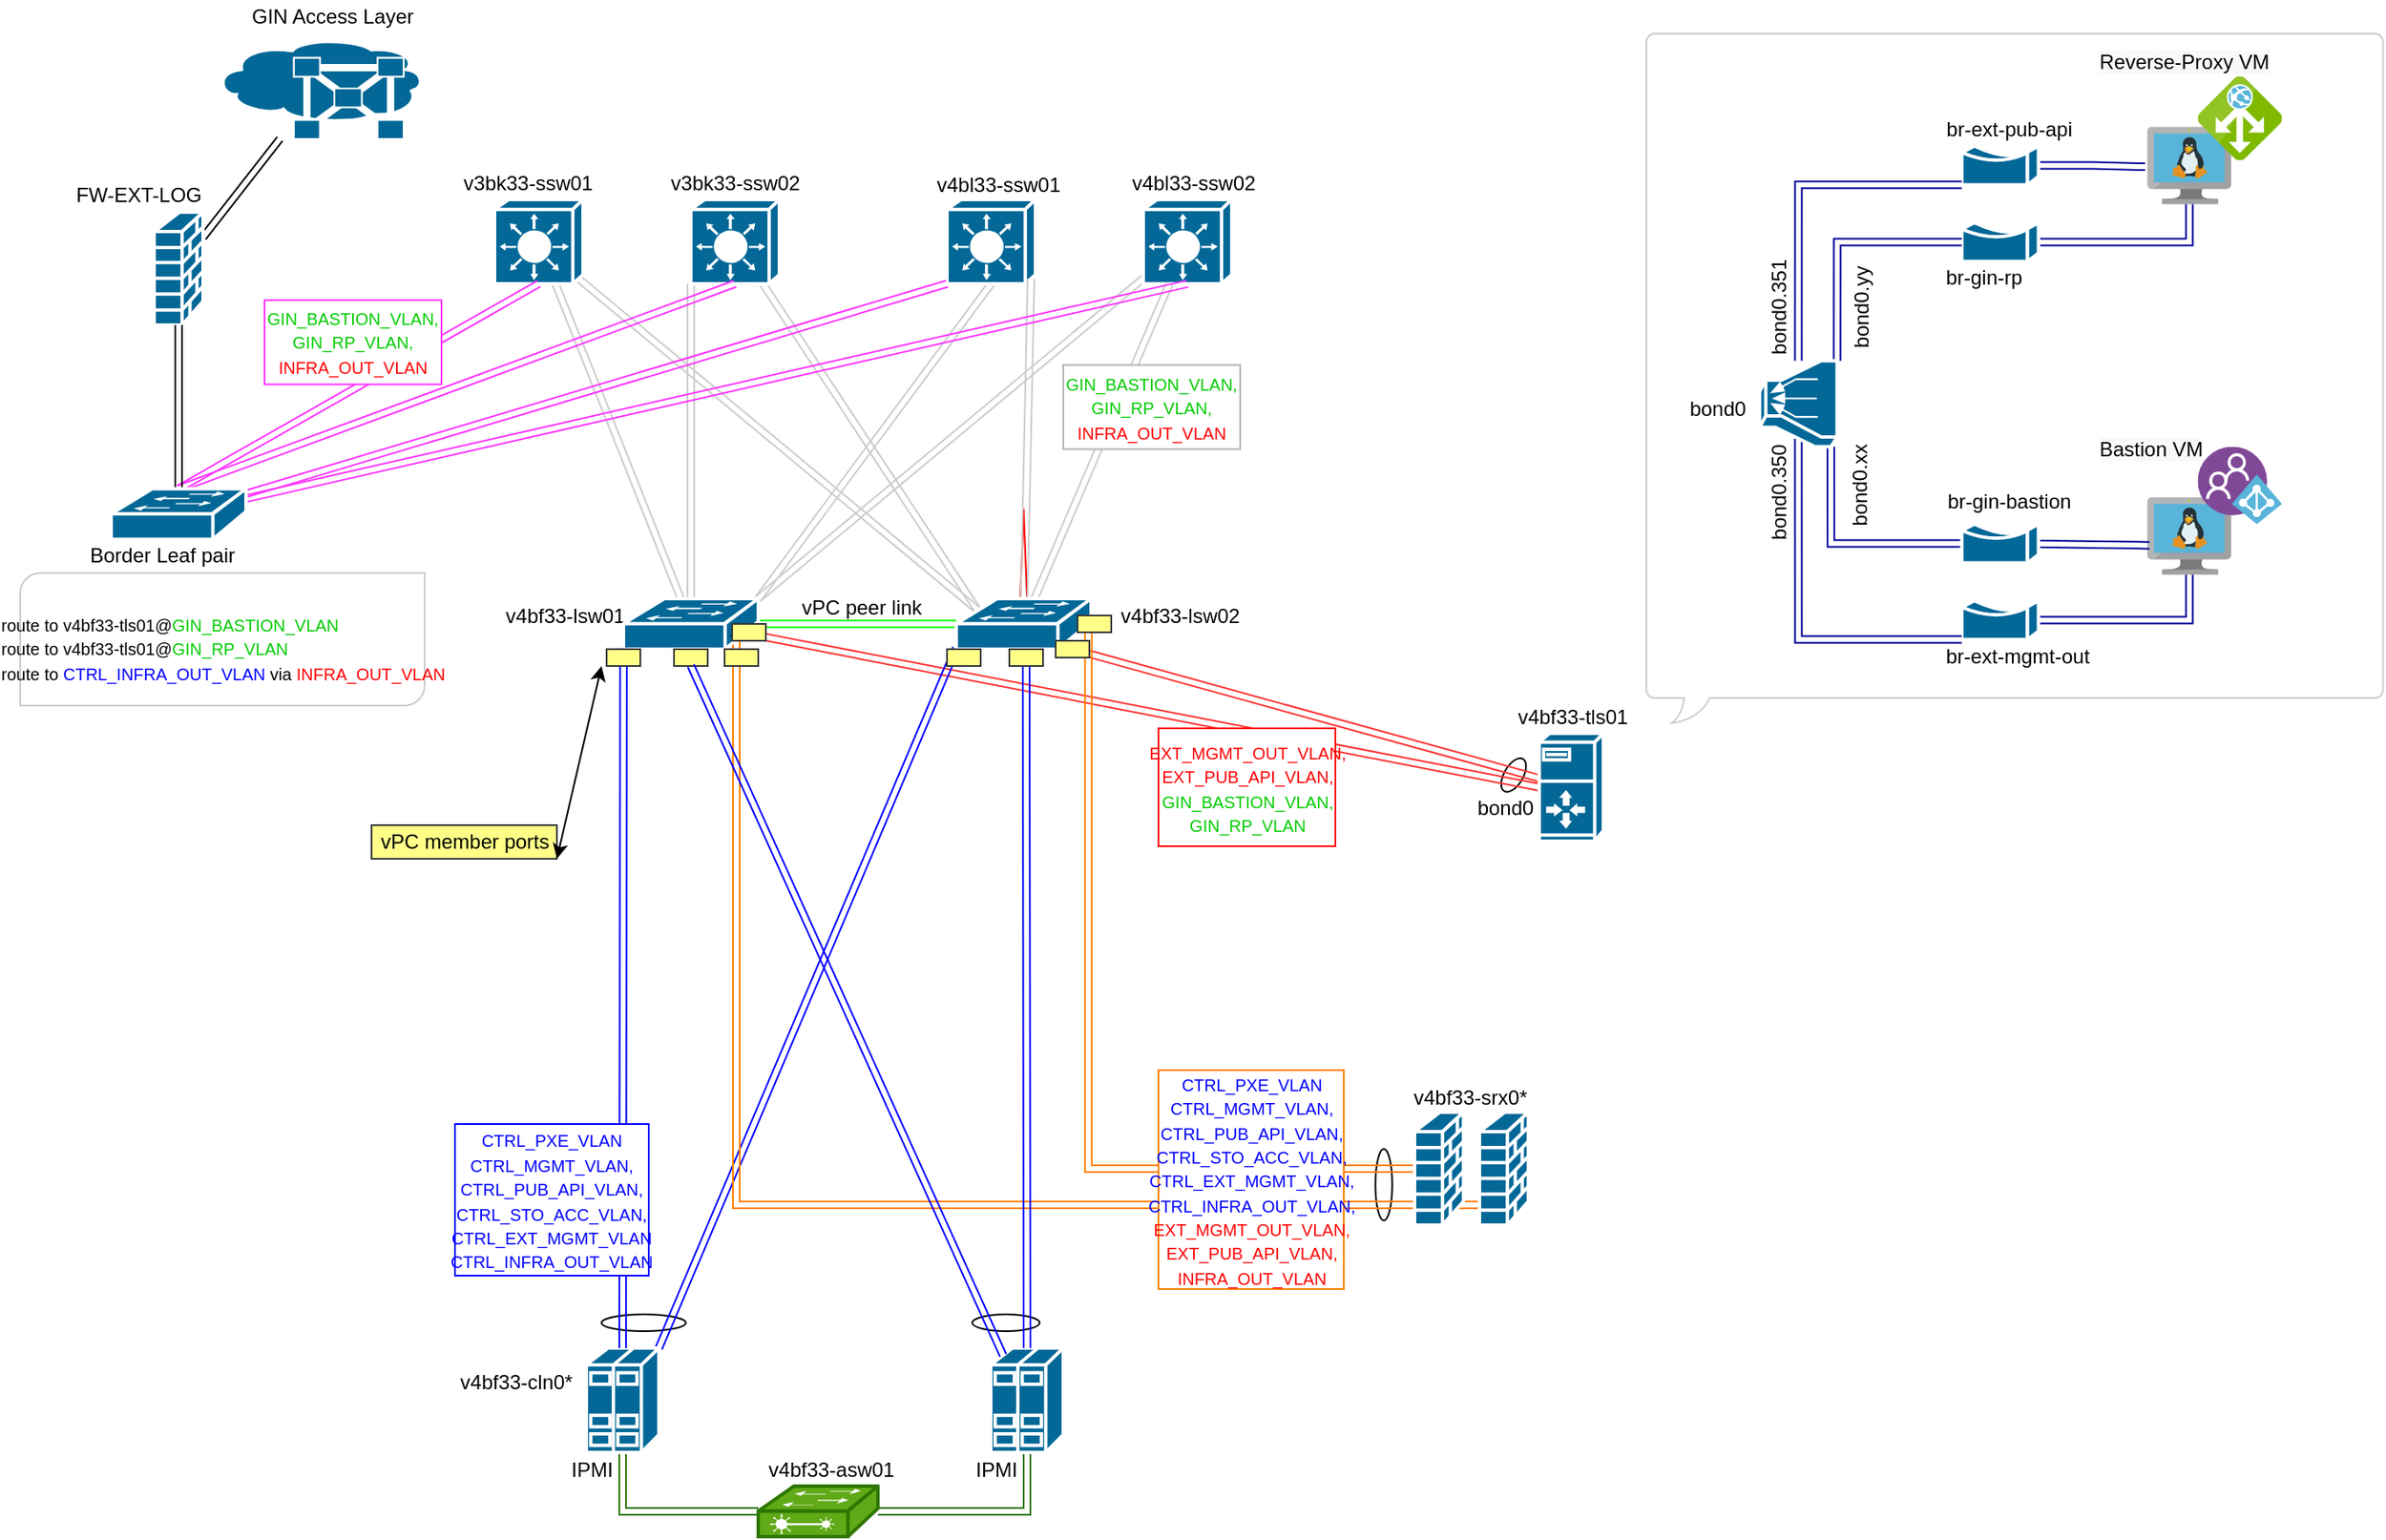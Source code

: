 <mxfile version="14.2.7" type="github">
  <diagram id="cgUr09Xqpb1lFKW807KI" name="Page-1">
    <mxGraphModel dx="790" dy="451" grid="1" gridSize="10" guides="1" tooltips="1" connect="1" arrows="1" fold="1" page="1" pageScale="1" pageWidth="850" pageHeight="1100" math="0" shadow="0">
      <root>
        <mxCell id="0" />
        <mxCell id="1" parent="0" />
        <mxCell id="PLKDB188a2l5lJHVr24N-40" value="" style="shape=mxgraph.cisco.switches.layer_2_remote_switch;html=1;pointerEvents=1;dashed=0;fillColor=#60a917;strokeColor=#2D7600;strokeWidth=2;verticalLabelPosition=bottom;verticalAlign=top;align=center;outlineConnect=0;fontColor=#ffffff;" vertex="1" parent="1">
          <mxGeometry x="443" y="1022.5" width="71" height="30" as="geometry" />
        </mxCell>
        <mxCell id="PLKDB188a2l5lJHVr24N-235" value="" style="verticalLabelPosition=bottom;verticalAlign=top;html=1;shape=mxgraph.basic.diag_round_rect;dx=6;strokeColor=#CCCCCC;rotation=-180;" vertex="1" parent="1">
          <mxGeometry x="5" y="480.25" width="240" height="78.75" as="geometry" />
        </mxCell>
        <mxCell id="PLKDB188a2l5lJHVr24N-230" value="" style="whiteSpace=wrap;html=1;shape=mxgraph.basic.roundRectCallout;dx=30;dy=15;size=5;boundedLbl=1;strokeColor=#CCCCCC;" vertex="1" parent="1">
          <mxGeometry x="970" y="160" width="437.25" height="409.5" as="geometry" />
        </mxCell>
        <mxCell id="PLKDB188a2l5lJHVr24N-215" value="" style="ellipse;whiteSpace=wrap;html=1;rotation=-60;" vertex="1" parent="1">
          <mxGeometry x="880.23" y="594.63" width="22.12" height="11.25" as="geometry" />
        </mxCell>
        <mxCell id="PLKDB188a2l5lJHVr24N-134" style="edgeStyle=none;rounded=0;orthogonalLoop=1;jettySize=auto;html=1;shape=link;fillColor=#e51400;strokeColor=#FF3333;" edge="1" parent="1" source="PLKDB188a2l5lJHVr24N-130" target="PLKDB188a2l5lJHVr24N-133">
          <mxGeometry relative="1" as="geometry">
            <mxPoint x="820" y="618.179" as="sourcePoint" />
            <mxPoint x="631.077" y="525.5" as="targetPoint" />
          </mxGeometry>
        </mxCell>
        <mxCell id="PLKDB188a2l5lJHVr24N-136" style="edgeStyle=none;rounded=0;orthogonalLoop=1;jettySize=auto;html=1;exitX=0;exitY=0.5;exitDx=0;exitDy=0;exitPerimeter=0;entryX=0.87;entryY=0.74;entryDx=0;entryDy=0;entryPerimeter=0;shape=link;fillColor=#e51400;strokeColor=#FF3333;" edge="1" parent="1" source="PLKDB188a2l5lJHVr24N-130" target="PLKDB188a2l5lJHVr24N-135">
          <mxGeometry relative="1" as="geometry">
            <mxPoint x="820" y="627.5" as="sourcePoint" />
            <mxPoint x="432.6" y="517.7" as="targetPoint" />
          </mxGeometry>
        </mxCell>
        <mxCell id="PLKDB188a2l5lJHVr24N-1" value="" style="ellipse;whiteSpace=wrap;html=1;" vertex="1" parent="1">
          <mxGeometry x="350" y="920.5" width="50" height="10" as="geometry" />
        </mxCell>
        <mxCell id="PLKDB188a2l5lJHVr24N-2" value="" style="ellipse;whiteSpace=wrap;html=1;" vertex="1" parent="1">
          <mxGeometry x="570" y="920.5" width="40" height="10" as="geometry" />
        </mxCell>
        <mxCell id="PLKDB188a2l5lJHVr24N-7" value="" style="ellipse;whiteSpace=wrap;html=1;rotation=-90;" vertex="1" parent="1">
          <mxGeometry x="793" y="838.5" width="42.5" height="10" as="geometry" />
        </mxCell>
        <mxCell id="PLKDB188a2l5lJHVr24N-10" style="rounded=0;orthogonalLoop=1;jettySize=auto;html=1;shape=link;strokeColor=#0000FF;" edge="1" parent="1" source="PLKDB188a2l5lJHVr24N-61" target="PLKDB188a2l5lJHVr24N-58">
          <mxGeometry relative="1" as="geometry" />
        </mxCell>
        <mxCell id="PLKDB188a2l5lJHVr24N-11" style="rounded=0;orthogonalLoop=1;jettySize=auto;html=1;exitX=1;exitY=0;exitDx=0;exitDy=0;exitPerimeter=0;entryX=0;entryY=0.98;entryDx=0;entryDy=0;entryPerimeter=0;shape=link;strokeColor=#0000FF;" edge="1" parent="1" source="PLKDB188a2l5lJHVr24N-13" target="PLKDB188a2l5lJHVr24N-76">
          <mxGeometry relative="1" as="geometry" />
        </mxCell>
        <mxCell id="PLKDB188a2l5lJHVr24N-12" style="rounded=0;orthogonalLoop=1;jettySize=auto;html=1;exitX=0.5;exitY=1;exitDx=0;exitDy=0;exitPerimeter=0;fillColor=#60a917;strokeColor=#2D7600;shape=link;entryX=0;entryY=0.5;entryDx=0;entryDy=0;entryPerimeter=0;edgeStyle=orthogonalEdgeStyle;" edge="1" parent="1" source="PLKDB188a2l5lJHVr24N-13" target="PLKDB188a2l5lJHVr24N-40">
          <mxGeometry relative="1" as="geometry">
            <mxPoint x="420.5" y="1030.5" as="targetPoint" />
          </mxGeometry>
        </mxCell>
        <mxCell id="PLKDB188a2l5lJHVr24N-13" value="" style="shape=mxgraph.cisco.servers.standard_host;html=1;pointerEvents=1;dashed=0;fillColor=#036897;strokeColor=#ffffff;strokeWidth=2;verticalLabelPosition=bottom;verticalAlign=top;align=center;outlineConnect=0;" vertex="1" parent="1">
          <mxGeometry x="341" y="940.5" width="43" height="62" as="geometry" />
        </mxCell>
        <mxCell id="PLKDB188a2l5lJHVr24N-14" style="rounded=0;orthogonalLoop=1;jettySize=auto;html=1;exitX=0.17;exitY=0.07;exitDx=0;exitDy=0;exitPerimeter=0;shape=link;strokeColor=#0000FF;entryX=0.5;entryY=0.98;entryDx=0;entryDy=0;entryPerimeter=0;" edge="1" parent="1" source="PLKDB188a2l5lJHVr24N-62" target="PLKDB188a2l5lJHVr24N-58">
          <mxGeometry relative="1" as="geometry" />
        </mxCell>
        <mxCell id="PLKDB188a2l5lJHVr24N-15" style="edgeStyle=orthogonalEdgeStyle;shape=link;rounded=0;orthogonalLoop=1;jettySize=auto;html=1;exitX=0.5;exitY=0;exitDx=0;exitDy=0;exitPerimeter=0;entryX=0.5;entryY=0.98;entryDx=0;entryDy=0;entryPerimeter=0;strokeColor=#0000FF;" edge="1" parent="1" target="PLKDB188a2l5lJHVr24N-76">
          <mxGeometry relative="1" as="geometry">
            <mxPoint x="600.5" y="520.5" as="sourcePoint" />
          </mxGeometry>
        </mxCell>
        <mxCell id="PLKDB188a2l5lJHVr24N-16" style="rounded=0;orthogonalLoop=1;jettySize=auto;html=1;entryX=1;entryY=0.5;entryDx=0;entryDy=0;entryPerimeter=0;fillColor=#60a917;strokeColor=#2D7600;shape=link;edgeStyle=orthogonalEdgeStyle;exitX=0.5;exitY=1;exitDx=0;exitDy=0;exitPerimeter=0;" edge="1" parent="1" source="PLKDB188a2l5lJHVr24N-17" target="PLKDB188a2l5lJHVr24N-40">
          <mxGeometry relative="1" as="geometry" />
        </mxCell>
        <mxCell id="PLKDB188a2l5lJHVr24N-17" value="" style="shape=mxgraph.cisco.servers.standard_host;html=1;pointerEvents=1;dashed=0;fillColor=#036897;strokeColor=#ffffff;strokeWidth=2;verticalLabelPosition=bottom;verticalAlign=top;align=center;outlineConnect=0;" vertex="1" parent="1">
          <mxGeometry x="581" y="940.5" width="43" height="62" as="geometry" />
        </mxCell>
        <mxCell id="PLKDB188a2l5lJHVr24N-20" style="edgeStyle=orthogonalEdgeStyle;shape=link;rounded=0;orthogonalLoop=1;jettySize=auto;html=1;strokeColor=#00FF00;" edge="1" parent="1" source="PLKDB188a2l5lJHVr24N-58" target="PLKDB188a2l5lJHVr24N-76">
          <mxGeometry relative="1" as="geometry">
            <Array as="points" />
          </mxGeometry>
        </mxCell>
        <mxCell id="PLKDB188a2l5lJHVr24N-23" style="edgeStyle=orthogonalEdgeStyle;rounded=0;orthogonalLoop=1;jettySize=auto;html=1;entryX=0.98;entryY=0.5;entryDx=0;entryDy=0;entryPerimeter=0;strokeColor=#FF8000;shape=link;" edge="1" parent="1" source="PLKDB188a2l5lJHVr24N-25" target="PLKDB188a2l5lJHVr24N-76">
          <mxGeometry relative="1" as="geometry" />
        </mxCell>
        <mxCell id="PLKDB188a2l5lJHVr24N-24" style="edgeStyle=orthogonalEdgeStyle;rounded=0;orthogonalLoop=1;jettySize=auto;html=1;entryX=0.98;entryY=0.5;entryDx=0;entryDy=0;entryPerimeter=0;strokeColor=#FF8000;shape=link;" edge="1" parent="1" source="PLKDB188a2l5lJHVr24N-26" target="PLKDB188a2l5lJHVr24N-58">
          <mxGeometry relative="1" as="geometry">
            <Array as="points">
              <mxPoint x="897" y="855.5" />
              <mxPoint x="430" y="855.5" />
              <mxPoint x="430" y="510.5" />
            </Array>
          </mxGeometry>
        </mxCell>
        <mxCell id="PLKDB188a2l5lJHVr24N-25" value="" style="shape=mxgraph.cisco.security.firewall;html=1;pointerEvents=1;dashed=0;fillColor=#036897;strokeColor=#ffffff;strokeWidth=2;verticalLabelPosition=bottom;verticalAlign=top;align=center;outlineConnect=0;" vertex="1" parent="1">
          <mxGeometry x="832.5" y="800.5" width="29" height="67" as="geometry" />
        </mxCell>
        <mxCell id="PLKDB188a2l5lJHVr24N-26" value="" style="shape=mxgraph.cisco.security.firewall;html=1;pointerEvents=1;dashed=0;fillColor=#036897;strokeColor=#ffffff;strokeWidth=2;verticalLabelPosition=bottom;verticalAlign=top;align=center;outlineConnect=0;" vertex="1" parent="1">
          <mxGeometry x="871" y="800.5" width="29" height="67" as="geometry" />
        </mxCell>
        <mxCell id="PLKDB188a2l5lJHVr24N-29" value="v4bf33-lsw01" style="text;html=1;align=center;verticalAlign=middle;resizable=0;points=[];autosize=1;" vertex="1" parent="1">
          <mxGeometry x="283" y="495.5" width="90" height="20" as="geometry" />
        </mxCell>
        <mxCell id="PLKDB188a2l5lJHVr24N-30" value="v4bf33-lsw02" style="text;html=1;align=center;verticalAlign=middle;resizable=0;points=[];autosize=1;" vertex="1" parent="1">
          <mxGeometry x="647.5" y="495.5" width="90" height="20" as="geometry" />
        </mxCell>
        <mxCell id="PLKDB188a2l5lJHVr24N-33" value="v4bf33-cln0*" style="text;html=1;align=center;verticalAlign=middle;resizable=0;points=[];autosize=1;" vertex="1" parent="1">
          <mxGeometry x="259" y="950.5" width="80" height="20" as="geometry" />
        </mxCell>
        <mxCell id="PLKDB188a2l5lJHVr24N-35" value="vPC peer link" style="text;html=1;align=center;verticalAlign=middle;resizable=0;points=[];autosize=1;" vertex="1" parent="1">
          <mxGeometry x="458.5" y="490.5" width="90" height="20" as="geometry" />
        </mxCell>
        <mxCell id="PLKDB188a2l5lJHVr24N-37" value="&lt;font style=&quot;font-size: 10px&quot;&gt;&lt;font style=&quot;font-size: 10px&quot;&gt;&lt;font face=&quot;calibri, sans-serif&quot; style=&quot;color: rgb(0 , 0 , 255) ; font-size: 10px&quot;&gt;&lt;span style=&quot;text-transform: uppercase&quot;&gt;CTRL_PXE_VLAN&lt;br&gt;ctrl_mgmt_vlan, ctrl_pub_api_vlan,&lt;/span&gt;&lt;/font&gt;&lt;br&gt;&lt;font face=&quot;calibri, sans-serif&quot; style=&quot;color: rgb(0 , 0 , 255) ; font-size: 10px&quot;&gt;&lt;span style=&quot;text-transform: uppercase&quot;&gt;ctrl_sto_acc_vlan, CTRL_ext_mgmt_vlan,&lt;br&gt;CTRL_INFRA_OUT_VLAN,&lt;/span&gt;&lt;/font&gt;&lt;br&gt;&lt;font face=&quot;calibri, sans-serif&quot; style=&quot;font-size: 10px&quot; color=&quot;#ff0000&quot;&gt;&lt;span style=&quot;text-transform: uppercase&quot;&gt;EXT_MGMT_OUT_VLAN,&lt;br&gt;EXT_PUB_API_VLAN, INFRA_OUT_VLAN&lt;/span&gt;&lt;/font&gt;&lt;/font&gt;&lt;/font&gt;&lt;font style=&quot;font-size: 10px&quot; color=&quot;#0000ff&quot;&gt;&lt;br&gt;&lt;/font&gt;" style="whiteSpace=wrap;html=1;strokeColor=#FF8000;" vertex="1" parent="1">
          <mxGeometry x="680.5" y="775.5" width="110" height="130" as="geometry" />
        </mxCell>
        <mxCell id="PLKDB188a2l5lJHVr24N-41" value="v4bf33-asw01" style="text;html=1;align=center;verticalAlign=middle;resizable=0;points=[];autosize=1;" vertex="1" parent="1">
          <mxGeometry x="440.5" y="1002.5" width="90" height="20" as="geometry" />
        </mxCell>
        <mxCell id="PLKDB188a2l5lJHVr24N-42" value="IPMI" style="text;html=1;align=center;verticalAlign=middle;resizable=0;points=[];autosize=1;" vertex="1" parent="1">
          <mxGeometry x="323.5" y="1002.5" width="40" height="20" as="geometry" />
        </mxCell>
        <mxCell id="PLKDB188a2l5lJHVr24N-43" value="IPMI" style="text;html=1;align=center;verticalAlign=middle;resizable=0;points=[];autosize=1;" vertex="1" parent="1">
          <mxGeometry x="563.5" y="1002.5" width="40" height="20" as="geometry" />
        </mxCell>
        <mxCell id="PLKDB188a2l5lJHVr24N-45" value="&lt;span style=&quot;color: rgba(0 , 0 , 0 , 0) ; font-family: monospace ; font-size: 0px&quot;&gt;%3CmxGraphModel%3E%3Croot%3E%3CmxCell%20id%3D%220%22%2F%3E%3CmxCell%20id%3D%221%22%20parent%3D%220%22%2F%3E%3CmxCell%20id%3D%222%22%20value%3D%2210.7.10.3%2F24%22%20style%3D%22text%3Bhtml%3D1%3Balign%3Dcenter%3BverticalAlign%3Dmiddle%3Bresizable%3D0%3Bpoints%3D%5B%5D%3Bautosize%3D1%3B%22%20vertex%3D%221%22%20parent%3D%221%22%3E%3CmxGeometry%20x%3D%22199.5%22%20y%3D%22540%22%20width%3D%2280%22%20height%3D%2220%22%20as%3D%22geometry%22%2F%3E%3C%2FmxCell%3E%3C%2Froot%3E%3C%2FmxGraphModel%3E&lt;/span&gt;" style="text;html=1;align=center;verticalAlign=middle;resizable=0;points=[];autosize=1;" vertex="1" parent="1">
          <mxGeometry x="478.5" y="505.5" width="20" height="20" as="geometry" />
        </mxCell>
        <mxCell id="PLKDB188a2l5lJHVr24N-46" style="edgeStyle=none;shape=link;rounded=0;orthogonalLoop=1;jettySize=auto;html=1;entryX=0.5;entryY=1;entryDx=0;entryDy=0;entryPerimeter=0;fontColor=#E6E6E6;strokeColor=#B3B3B3;" edge="1" parent="1" target="PLKDB188a2l5lJHVr24N-88">
          <mxGeometry relative="1" as="geometry">
            <mxPoint x="293.488" y="233.5" as="sourcePoint" />
          </mxGeometry>
        </mxCell>
        <mxCell id="PLKDB188a2l5lJHVr24N-49" style="edgeStyle=none;shape=link;rounded=0;orthogonalLoop=1;jettySize=auto;html=1;entryX=0.5;entryY=1;entryDx=0;entryDy=0;entryPerimeter=0;fontColor=#E6E6E6;strokeColor=#B3B3B3;" edge="1" parent="1" target="PLKDB188a2l5lJHVr24N-86">
          <mxGeometry relative="1" as="geometry">
            <mxPoint x="467.512" y="233.5" as="sourcePoint" />
          </mxGeometry>
        </mxCell>
        <mxCell id="PLKDB188a2l5lJHVr24N-50" style="edgeStyle=none;shape=link;rounded=0;orthogonalLoop=1;jettySize=auto;html=1;entryX=0.5;entryY=1;entryDx=0;entryDy=0;entryPerimeter=0;shadow=0;strokeColor=#B3B3B3;fontSize=10;fontColor=#E6E6E6;" edge="1" parent="1" target="PLKDB188a2l5lJHVr24N-88">
          <mxGeometry relative="1" as="geometry">
            <mxPoint x="500.705" y="233.5" as="sourcePoint" />
          </mxGeometry>
        </mxCell>
        <mxCell id="PLKDB188a2l5lJHVr24N-54" style="edgeStyle=orthogonalEdgeStyle;shape=link;rounded=0;orthogonalLoop=1;jettySize=auto;html=1;strokeColor=#FF0000;" edge="1" parent="1" source="PLKDB188a2l5lJHVr24N-76">
          <mxGeometry relative="1" as="geometry">
            <mxPoint x="600.5" y="495.5" as="sourcePoint" />
            <mxPoint x="600.529" y="495.5" as="targetPoint" />
          </mxGeometry>
        </mxCell>
        <mxCell id="PLKDB188a2l5lJHVr24N-55" style="shape=link;rounded=0;orthogonalLoop=1;jettySize=auto;html=1;exitX=0.5;exitY=0;exitDx=0;exitDy=0;exitPerimeter=0;entryX=0.5;entryY=0.98;entryDx=0;entryDy=0;entryPerimeter=0;strokeColor=#0000FF;" edge="1" parent="1" source="PLKDB188a2l5lJHVr24N-77" target="PLKDB188a2l5lJHVr24N-76">
          <mxGeometry relative="1" as="geometry">
            <mxPoint x="602" y="885.5" as="sourcePoint" />
            <mxPoint x="602" y="724.9" as="targetPoint" />
          </mxGeometry>
        </mxCell>
        <mxCell id="PLKDB188a2l5lJHVr24N-56" value="vPC member ports" style="rounded=0;whiteSpace=wrap;html=1;fillColor=#ffff88;strokeColor=#36393d;" vertex="1" parent="1">
          <mxGeometry x="213.5" y="630" width="110" height="20" as="geometry" />
        </mxCell>
        <mxCell id="PLKDB188a2l5lJHVr24N-57" value="" style="endArrow=classic;startArrow=classic;html=1;entryX=1;entryY=1;entryDx=0;entryDy=0;" edge="1" parent="1" target="PLKDB188a2l5lJHVr24N-56">
          <mxGeometry width="50" height="50" relative="1" as="geometry">
            <mxPoint x="350" y="535.5" as="sourcePoint" />
            <mxPoint x="292" y="665.5" as="targetPoint" />
          </mxGeometry>
        </mxCell>
        <mxCell id="PLKDB188a2l5lJHVr24N-190" style="edgeStyle=none;shape=link;rounded=0;orthogonalLoop=1;jettySize=auto;html=1;exitX=1;exitY=0;exitDx=0;exitDy=0;exitPerimeter=0;strokeColor=#CCCCCC;" edge="1" parent="1" source="PLKDB188a2l5lJHVr24N-58" target="PLKDB188a2l5lJHVr24N-83">
          <mxGeometry relative="1" as="geometry" />
        </mxCell>
        <mxCell id="PLKDB188a2l5lJHVr24N-192" style="edgeStyle=none;shape=link;rounded=0;orthogonalLoop=1;jettySize=auto;html=1;exitX=1;exitY=0;exitDx=0;exitDy=0;exitPerimeter=0;entryX=0.5;entryY=1;entryDx=0;entryDy=0;entryPerimeter=0;strokeColor=#CCCCCC;" edge="1" parent="1" source="PLKDB188a2l5lJHVr24N-58" target="PLKDB188a2l5lJHVr24N-81">
          <mxGeometry relative="1" as="geometry" />
        </mxCell>
        <mxCell id="PLKDB188a2l5lJHVr24N-200" style="edgeStyle=none;shape=link;rounded=0;orthogonalLoop=1;jettySize=auto;html=1;strokeColor=#CCCCCC;" edge="1" parent="1" source="PLKDB188a2l5lJHVr24N-58" target="PLKDB188a2l5lJHVr24N-177">
          <mxGeometry relative="1" as="geometry" />
        </mxCell>
        <mxCell id="PLKDB188a2l5lJHVr24N-201" style="edgeStyle=none;shape=link;rounded=0;orthogonalLoop=1;jettySize=auto;html=1;entryX=0;entryY=1;entryDx=0;entryDy=0;entryPerimeter=0;strokeColor=#CCCCCC;" edge="1" parent="1" source="PLKDB188a2l5lJHVr24N-58" target="PLKDB188a2l5lJHVr24N-178">
          <mxGeometry relative="1" as="geometry" />
        </mxCell>
        <mxCell id="PLKDB188a2l5lJHVr24N-58" value="" style="shape=mxgraph.cisco.switches.workgroup_switch;html=1;pointerEvents=1;dashed=0;fillColor=#036897;strokeColor=#ffffff;strokeWidth=2;verticalLabelPosition=bottom;verticalAlign=top;align=center;outlineConnect=0;" vertex="1" parent="1">
          <mxGeometry x="363" y="495.5" width="80" height="30" as="geometry" />
        </mxCell>
        <mxCell id="PLKDB188a2l5lJHVr24N-66" value="" style="whiteSpace=wrap;html=1;fillColor=#ffff88;strokeColor=#36393d;" vertex="1" parent="1">
          <mxGeometry x="423" y="525.5" width="20" height="10" as="geometry" />
        </mxCell>
        <mxCell id="PLKDB188a2l5lJHVr24N-81" value="" style="shape=mxgraph.cisco.switches.layer_3_switch;html=1;pointerEvents=1;dashed=0;fillColor=#036897;strokeColor=#ffffff;strokeWidth=2;verticalLabelPosition=bottom;verticalAlign=top;align=center;outlineConnect=0;" vertex="1" parent="1">
          <mxGeometry x="555" y="258.5" width="52.5" height="50" as="geometry" />
        </mxCell>
        <mxCell id="PLKDB188a2l5lJHVr24N-83" value="" style="shape=mxgraph.cisco.switches.layer_3_switch;html=1;pointerEvents=1;dashed=0;fillColor=#036897;strokeColor=#ffffff;strokeWidth=2;verticalLabelPosition=bottom;verticalAlign=top;align=center;outlineConnect=0;" vertex="1" parent="1">
          <mxGeometry x="671.5" y="258.5" width="52.5" height="50" as="geometry" />
        </mxCell>
        <mxCell id="PLKDB188a2l5lJHVr24N-98" style="shape=link;rounded=0;orthogonalLoop=1;jettySize=auto;html=1;" edge="1" parent="1" source="PLKDB188a2l5lJHVr24N-99" target="PLKDB188a2l5lJHVr24N-111">
          <mxGeometry relative="1" as="geometry" />
        </mxCell>
        <mxCell id="PLKDB188a2l5lJHVr24N-99" value="" style="shape=mxgraph.cisco.security.gatekeeper;html=1;pointerEvents=1;dashed=0;fillColor=#036897;strokeColor=#ffffff;strokeWidth=2;verticalLabelPosition=bottom;verticalAlign=top;align=center;outlineConnect=0;fontSize=10;fontColor=#E6E6E6;" vertex="1" parent="1">
          <mxGeometry x="120" y="162.5" width="125" height="60" as="geometry" />
        </mxCell>
        <mxCell id="PLKDB188a2l5lJHVr24N-100" value="&lt;font color=&quot;#000000&quot; style=&quot;font-size: 12px&quot;&gt;GIN Access Layer&lt;/font&gt;" style="text;html=1;align=center;verticalAlign=middle;resizable=0;points=[];autosize=1;fontSize=10;fontColor=#E6E6E6;" vertex="1" parent="1">
          <mxGeometry x="135" y="140" width="110" height="20" as="geometry" />
        </mxCell>
        <mxCell id="PLKDB188a2l5lJHVr24N-111" value="" style="shape=mxgraph.cisco.security.firewall;html=1;pointerEvents=1;dashed=0;fillColor=#036897;strokeColor=#ffffff;strokeWidth=2;verticalLabelPosition=bottom;verticalAlign=top;align=center;outlineConnect=0;" vertex="1" parent="1">
          <mxGeometry x="84.5" y="266" width="29" height="67" as="geometry" />
        </mxCell>
        <mxCell id="PLKDB188a2l5lJHVr24N-123" style="shape=link;rounded=0;orthogonalLoop=1;jettySize=auto;html=1;exitX=0.5;exitY=0;exitDx=0;exitDy=0;exitPerimeter=0;entryX=0.5;entryY=0.98;entryDx=0;entryDy=0;entryPerimeter=0;strokeColor=#0000FF;" edge="1" parent="1" source="PLKDB188a2l5lJHVr24N-17" target="PLKDB188a2l5lJHVr24N-77">
          <mxGeometry relative="1" as="geometry">
            <mxPoint x="602" y="885.5" as="sourcePoint" />
            <mxPoint x="600.5" y="524.9" as="targetPoint" />
          </mxGeometry>
        </mxCell>
        <mxCell id="PLKDB188a2l5lJHVr24N-124" style="rounded=0;orthogonalLoop=1;jettySize=auto;html=1;shape=link;strokeColor=#0000FF;entryX=0;entryY=0.98;entryDx=0;entryDy=0;entryPerimeter=0;" edge="1" parent="1" source="PLKDB188a2l5lJHVr24N-13" target="PLKDB188a2l5lJHVr24N-58">
          <mxGeometry relative="1" as="geometry">
            <mxPoint x="362.076" y="885.5" as="sourcePoint" />
            <mxPoint x="362.963" y="525.5" as="targetPoint" />
          </mxGeometry>
        </mxCell>
        <mxCell id="PLKDB188a2l5lJHVr24N-61" value="" style="whiteSpace=wrap;html=1;fillColor=#ffff88;strokeColor=#36393d;" vertex="1" parent="1">
          <mxGeometry x="353" y="525.5" width="20" height="10" as="geometry" />
        </mxCell>
        <mxCell id="PLKDB188a2l5lJHVr24N-62" value="" style="whiteSpace=wrap;html=1;fillColor=#ffff88;strokeColor=#36393d;" vertex="1" parent="1">
          <mxGeometry x="393" y="525.5" width="20" height="10" as="geometry" />
        </mxCell>
        <mxCell id="PLKDB188a2l5lJHVr24N-128" style="rounded=0;orthogonalLoop=1;jettySize=auto;html=1;exitX=0.17;exitY=0.07;exitDx=0;exitDy=0;exitPerimeter=0;shape=link;strokeColor=#0000FF;entryX=0.5;entryY=0.98;entryDx=0;entryDy=0;entryPerimeter=0;" edge="1" parent="1" source="PLKDB188a2l5lJHVr24N-17" target="PLKDB188a2l5lJHVr24N-62">
          <mxGeometry relative="1" as="geometry">
            <mxPoint x="587.81" y="889.84" as="sourcePoint" />
            <mxPoint x="403" y="524.9" as="targetPoint" />
          </mxGeometry>
        </mxCell>
        <mxCell id="PLKDB188a2l5lJHVr24N-36" value="&lt;span style=&quot;font-family: &amp;#34;calibri&amp;#34; , sans-serif ; text-transform: uppercase&quot;&gt;&lt;font style=&quot;font-size: 10px&quot; color=&quot;#0000ff&quot;&gt;CTRL_PXE_VLAN&lt;br&gt;ctrl_mgmt_vlan, ctrl_pub_api_vlan,&lt;br&gt;ctrl_sto_acc_vlan, CTRL_ext_mgmt_vlan&lt;br&gt;CTRL_INFRA_OUT_VLAN&lt;br&gt;&lt;/font&gt;&lt;/span&gt;" style="whiteSpace=wrap;html=1;strokeColor=#0000FF;" vertex="1" parent="1">
          <mxGeometry x="263" y="807.5" width="115" height="90" as="geometry" />
        </mxCell>
        <mxCell id="PLKDB188a2l5lJHVr24N-131" style="edgeStyle=none;rounded=0;orthogonalLoop=1;jettySize=auto;html=1;shape=link;" edge="1" parent="1" source="PLKDB188a2l5lJHVr24N-133" target="PLKDB188a2l5lJHVr24N-76">
          <mxGeometry relative="1" as="geometry" />
        </mxCell>
        <mxCell id="PLKDB188a2l5lJHVr24N-132" style="edgeStyle=none;rounded=0;orthogonalLoop=1;jettySize=auto;html=1;exitX=0;exitY=0.5;exitDx=0;exitDy=0;exitPerimeter=0;entryX=0.87;entryY=0.74;entryDx=0;entryDy=0;entryPerimeter=0;shape=link;" edge="1" parent="1" source="PLKDB188a2l5lJHVr24N-135" target="PLKDB188a2l5lJHVr24N-58">
          <mxGeometry relative="1" as="geometry" />
        </mxCell>
        <mxCell id="PLKDB188a2l5lJHVr24N-130" value="" style="shape=mxgraph.cisco.servers.server_with_router;html=1;pointerEvents=1;dashed=0;fillColor=#036897;strokeColor=#ffffff;strokeWidth=2;verticalLabelPosition=bottom;verticalAlign=top;align=center;outlineConnect=0;" vertex="1" parent="1">
          <mxGeometry x="906.5" y="575.5" width="38" height="64" as="geometry" />
        </mxCell>
        <mxCell id="PLKDB188a2l5lJHVr24N-181" style="edgeStyle=none;shape=link;rounded=0;orthogonalLoop=1;jettySize=auto;html=1;strokeColor=#CCCCCC;" edge="1" parent="1" source="PLKDB188a2l5lJHVr24N-76" target="PLKDB188a2l5lJHVr24N-83">
          <mxGeometry relative="1" as="geometry" />
        </mxCell>
        <mxCell id="PLKDB188a2l5lJHVr24N-189" style="edgeStyle=none;shape=link;rounded=0;orthogonalLoop=1;jettySize=auto;html=1;entryX=0.95;entryY=0.94;entryDx=0;entryDy=0;entryPerimeter=0;strokeColor=#CCCCCC;" edge="1" parent="1" source="PLKDB188a2l5lJHVr24N-76" target="PLKDB188a2l5lJHVr24N-81">
          <mxGeometry relative="1" as="geometry" />
        </mxCell>
        <mxCell id="PLKDB188a2l5lJHVr24N-198" style="edgeStyle=none;shape=link;rounded=0;orthogonalLoop=1;jettySize=auto;html=1;exitX=0.16;exitY=0.23;exitDx=0;exitDy=0;exitPerimeter=0;strokeColor=#CCCCCC;" edge="1" parent="1" source="PLKDB188a2l5lJHVr24N-76" target="PLKDB188a2l5lJHVr24N-178">
          <mxGeometry relative="1" as="geometry" />
        </mxCell>
        <mxCell id="PLKDB188a2l5lJHVr24N-199" style="edgeStyle=none;shape=link;rounded=0;orthogonalLoop=1;jettySize=auto;html=1;exitX=0.16;exitY=0.23;exitDx=0;exitDy=0;exitPerimeter=0;entryX=0.95;entryY=0.94;entryDx=0;entryDy=0;entryPerimeter=0;strokeColor=#CCCCCC;" edge="1" parent="1" source="PLKDB188a2l5lJHVr24N-76" target="PLKDB188a2l5lJHVr24N-177">
          <mxGeometry relative="1" as="geometry" />
        </mxCell>
        <mxCell id="PLKDB188a2l5lJHVr24N-76" value="" style="shape=mxgraph.cisco.switches.workgroup_switch;html=1;pointerEvents=1;dashed=0;fillColor=#036897;strokeColor=#ffffff;strokeWidth=2;verticalLabelPosition=bottom;verticalAlign=top;align=center;outlineConnect=0;" vertex="1" parent="1">
          <mxGeometry x="560.5" y="495.5" width="80" height="30" as="geometry" />
        </mxCell>
        <mxCell id="PLKDB188a2l5lJHVr24N-133" value="" style="whiteSpace=wrap;html=1;fillColor=#ffff88;strokeColor=#36393d;" vertex="1" parent="1">
          <mxGeometry x="619.5" y="520.5" width="20" height="10" as="geometry" />
        </mxCell>
        <mxCell id="PLKDB188a2l5lJHVr24N-65" value="" style="whiteSpace=wrap;html=1;fillColor=#ffff88;strokeColor=#36393d;" vertex="1" parent="1">
          <mxGeometry x="632.5" y="505.5" width="20" height="10" as="geometry" />
        </mxCell>
        <mxCell id="PLKDB188a2l5lJHVr24N-78" value="" style="whiteSpace=wrap;html=1;fillColor=#ffff88;strokeColor=#36393d;" vertex="1" parent="1">
          <mxGeometry x="555" y="525.5" width="20" height="10" as="geometry" />
        </mxCell>
        <mxCell id="PLKDB188a2l5lJHVr24N-77" value="" style="whiteSpace=wrap;html=1;fillColor=#ffff88;strokeColor=#36393d;" vertex="1" parent="1">
          <mxGeometry x="592" y="525.5" width="20" height="10" as="geometry" />
        </mxCell>
        <mxCell id="PLKDB188a2l5lJHVr24N-135" value="" style="whiteSpace=wrap;html=1;fillColor=#ffff88;strokeColor=#36393d;" vertex="1" parent="1">
          <mxGeometry x="427.5" y="510.5" width="20" height="10" as="geometry" />
        </mxCell>
        <mxCell id="PLKDB188a2l5lJHVr24N-138" value="&lt;span style=&quot;color: rgb(255 , 0 , 0) ; font-family: &amp;#34;calibri&amp;#34; , sans-serif ; font-size: 10px ; text-transform: uppercase&quot;&gt;EXT_MGMT_OUT_VLAN,&lt;/span&gt;&lt;br style=&quot;color: rgb(255 , 0 , 0) ; font-family: &amp;#34;calibri&amp;#34; , sans-serif ; font-size: 10px ; text-transform: uppercase&quot;&gt;&lt;span style=&quot;font-family: &amp;#34;calibri&amp;#34; , sans-serif ; font-size: 10px ; text-transform: uppercase&quot;&gt;&lt;font color=&quot;#ff0000&quot;&gt;EXT_PUB_API_VLAN,&lt;/font&gt;&lt;br&gt;&lt;font color=&quot;#00cc00&quot;&gt;GIN_bastion_VLAN, GIN_RP_VLAN&lt;/font&gt;&lt;/span&gt;&lt;font style=&quot;font-size: 10px&quot; color=&quot;#0000ff&quot;&gt;&lt;br&gt;&lt;/font&gt;" style="whiteSpace=wrap;html=1;strokeColor=#FF0000;" vertex="1" parent="1">
          <mxGeometry x="680.5" y="572.5" width="105" height="70" as="geometry" />
        </mxCell>
        <mxCell id="PLKDB188a2l5lJHVr24N-139" value="v4bf33-tls01" style="text;html=1;align=center;verticalAlign=middle;resizable=0;points=[];autosize=1;" vertex="1" parent="1">
          <mxGeometry x="885.5" y="555.5" width="80" height="20" as="geometry" />
        </mxCell>
        <mxCell id="PLKDB188a2l5lJHVr24N-140" value="" style="aspect=fixed;html=1;points=[];align=center;image;fontSize=12;image=img/lib/mscae/VM_Linux.svg;" vertex="1" parent="1">
          <mxGeometry x="1267.25" y="215.25" width="50" height="46" as="geometry" />
        </mxCell>
        <mxCell id="PLKDB188a2l5lJHVr24N-141" value="" style="aspect=fixed;html=1;points=[];align=center;image;fontSize=12;image=img/lib/mscae/VM_Linux.svg;" vertex="1" parent="1">
          <mxGeometry x="1267.25" y="435.25" width="50" height="46" as="geometry" />
        </mxCell>
        <mxCell id="PLKDB188a2l5lJHVr24N-142" value="" style="aspect=fixed;html=1;points=[];align=center;image;fontSize=12;image=img/lib/mscae/Application_Gateway.svg;" vertex="1" parent="1">
          <mxGeometry x="1297.25" y="185.25" width="50" height="50" as="geometry" />
        </mxCell>
        <mxCell id="PLKDB188a2l5lJHVr24N-143" value="" style="aspect=fixed;html=1;points=[];align=center;image;fontSize=12;image=img/lib/mscae/Azure_AD_B2C.svg;" vertex="1" parent="1">
          <mxGeometry x="1297.25" y="405.25" width="50" height="46" as="geometry" />
        </mxCell>
        <mxCell id="PLKDB188a2l5lJHVr24N-148" style="edgeStyle=orthogonalEdgeStyle;shape=link;rounded=0;orthogonalLoop=1;jettySize=auto;html=1;exitX=1;exitY=0.5;exitDx=0;exitDy=0;exitPerimeter=0;entryX=-0.024;entryY=0.516;entryDx=0;entryDy=0;entryPerimeter=0;strokeColor=#000099;" edge="1" parent="1" source="PLKDB188a2l5lJHVr24N-146" target="PLKDB188a2l5lJHVr24N-140">
          <mxGeometry relative="1" as="geometry" />
        </mxCell>
        <mxCell id="PLKDB188a2l5lJHVr24N-146" value="" style="shape=mxgraph.cisco.misc.bridge;html=1;pointerEvents=1;dashed=0;fillColor=#036897;strokeColor=#ffffff;strokeWidth=2;verticalLabelPosition=bottom;verticalAlign=top;align=center;outlineConnect=0;" vertex="1" parent="1">
          <mxGeometry x="1157.25" y="226.75" width="45.5" height="23" as="geometry" />
        </mxCell>
        <mxCell id="PLKDB188a2l5lJHVr24N-149" style="edgeStyle=orthogonalEdgeStyle;shape=link;rounded=0;orthogonalLoop=1;jettySize=auto;html=1;strokeColor=#000099;" edge="1" parent="1" source="PLKDB188a2l5lJHVr24N-147" target="PLKDB188a2l5lJHVr24N-140">
          <mxGeometry relative="1" as="geometry" />
        </mxCell>
        <mxCell id="PLKDB188a2l5lJHVr24N-147" value="" style="shape=mxgraph.cisco.misc.bridge;html=1;pointerEvents=1;dashed=0;fillColor=#036897;strokeColor=#ffffff;strokeWidth=2;verticalLabelPosition=bottom;verticalAlign=top;align=center;outlineConnect=0;" vertex="1" parent="1">
          <mxGeometry x="1157.25" y="272.25" width="45.5" height="23" as="geometry" />
        </mxCell>
        <mxCell id="PLKDB188a2l5lJHVr24N-152" style="shape=link;rounded=0;orthogonalLoop=1;jettySize=auto;html=1;entryX=0.028;entryY=0.621;entryDx=0;entryDy=0;entryPerimeter=0;strokeColor=#000099;" edge="1" parent="1" source="PLKDB188a2l5lJHVr24N-150" target="PLKDB188a2l5lJHVr24N-141">
          <mxGeometry relative="1" as="geometry" />
        </mxCell>
        <mxCell id="PLKDB188a2l5lJHVr24N-162" style="edgeStyle=orthogonalEdgeStyle;shape=link;rounded=0;orthogonalLoop=1;jettySize=auto;html=1;entryX=0.08;entryY=0;entryDx=0;entryDy=0;entryPerimeter=0;strokeColor=#000099;" edge="1" parent="1" source="PLKDB188a2l5lJHVr24N-150" target="PLKDB188a2l5lJHVr24N-157">
          <mxGeometry relative="1" as="geometry" />
        </mxCell>
        <mxCell id="PLKDB188a2l5lJHVr24N-150" value="" style="shape=mxgraph.cisco.misc.bridge;html=1;pointerEvents=1;dashed=0;fillColor=#036897;strokeColor=#ffffff;strokeWidth=2;verticalLabelPosition=bottom;verticalAlign=top;align=center;outlineConnect=0;" vertex="1" parent="1">
          <mxGeometry x="1157.25" y="451.25" width="45.5" height="23" as="geometry" />
        </mxCell>
        <mxCell id="PLKDB188a2l5lJHVr24N-154" style="edgeStyle=orthogonalEdgeStyle;shape=link;rounded=0;orthogonalLoop=1;jettySize=auto;html=1;strokeColor=#000099;" edge="1" parent="1" source="PLKDB188a2l5lJHVr24N-151" target="PLKDB188a2l5lJHVr24N-141">
          <mxGeometry relative="1" as="geometry" />
        </mxCell>
        <mxCell id="PLKDB188a2l5lJHVr24N-151" value="" style="shape=mxgraph.cisco.misc.bridge;html=1;pointerEvents=1;dashed=0;fillColor=#036897;strokeColor=#ffffff;strokeWidth=2;verticalLabelPosition=bottom;verticalAlign=top;align=center;outlineConnect=0;" vertex="1" parent="1">
          <mxGeometry x="1157.25" y="496.75" width="45.5" height="23" as="geometry" />
        </mxCell>
        <mxCell id="PLKDB188a2l5lJHVr24N-155" value="&lt;span style=&quot;color: rgb(0 , 0 , 0) ; font-family: &amp;#34;helvetica&amp;#34; ; font-size: 12px ; font-style: normal ; font-weight: 400 ; letter-spacing: normal ; text-align: center ; text-indent: 0px ; text-transform: none ; word-spacing: 0px ; background-color: rgb(248 , 249 , 250) ; display: inline ; float: none&quot;&gt;Reverse-Proxy VM&lt;/span&gt;" style="text;whiteSpace=wrap;html=1;" vertex="1" parent="1">
          <mxGeometry x="1237.25" y="162.5" width="110" height="30" as="geometry" />
        </mxCell>
        <mxCell id="PLKDB188a2l5lJHVr24N-156" value="&lt;span style=&quot;color: rgb(0 , 0 , 0) ; font-family: &amp;#34;helvetica&amp;#34; ; font-size: 12px ; font-style: normal ; font-weight: 400 ; letter-spacing: normal ; text-align: center ; text-indent: 0px ; text-transform: none ; word-spacing: 0px ; background-color: rgb(248 , 249 , 250) ; display: inline ; float: none&quot;&gt;Bastion VM&lt;/span&gt;" style="text;whiteSpace=wrap;html=1;" vertex="1" parent="1">
          <mxGeometry x="1237.25" y="392.5" width="110" height="30" as="geometry" />
        </mxCell>
        <mxCell id="PLKDB188a2l5lJHVr24N-158" style="edgeStyle=orthogonalEdgeStyle;shape=link;rounded=0;orthogonalLoop=1;jettySize=auto;html=1;entryX=0;entryY=1;entryDx=0;entryDy=0;entryPerimeter=0;strokeColor=#000099;" edge="1" parent="1" source="PLKDB188a2l5lJHVr24N-157" target="PLKDB188a2l5lJHVr24N-146">
          <mxGeometry relative="1" as="geometry">
            <Array as="points">
              <mxPoint x="1060.25" y="249.5" />
            </Array>
          </mxGeometry>
        </mxCell>
        <mxCell id="PLKDB188a2l5lJHVr24N-159" style="edgeStyle=orthogonalEdgeStyle;shape=link;rounded=0;orthogonalLoop=1;jettySize=auto;html=1;exitX=0;exitY=1;exitDx=0;exitDy=0;exitPerimeter=0;entryX=0;entryY=0.5;entryDx=0;entryDy=0;entryPerimeter=0;strokeColor=#000099;" edge="1" parent="1" source="PLKDB188a2l5lJHVr24N-157" target="PLKDB188a2l5lJHVr24N-147">
          <mxGeometry relative="1" as="geometry" />
        </mxCell>
        <mxCell id="PLKDB188a2l5lJHVr24N-160" style="edgeStyle=orthogonalEdgeStyle;shape=link;rounded=0;orthogonalLoop=1;jettySize=auto;html=1;exitX=0.5;exitY=0.095;exitDx=0;exitDy=0;exitPerimeter=0;entryX=0;entryY=1;entryDx=0;entryDy=0;entryPerimeter=0;strokeColor=#000099;" edge="1" parent="1" source="PLKDB188a2l5lJHVr24N-157" target="PLKDB188a2l5lJHVr24N-151">
          <mxGeometry relative="1" as="geometry">
            <Array as="points">
              <mxPoint x="1060.25" y="519.5" />
            </Array>
          </mxGeometry>
        </mxCell>
        <mxCell id="PLKDB188a2l5lJHVr24N-157" value="" style="shape=mxgraph.cisco.misc.dslam;html=1;pointerEvents=1;dashed=0;fillColor=#036897;strokeColor=#ffffff;strokeWidth=2;verticalLabelPosition=bottom;verticalAlign=top;align=center;outlineConnect=0;rotation=-180;" vertex="1" parent="1">
          <mxGeometry x="1037.25" y="354.25" width="46" height="51" as="geometry" />
        </mxCell>
        <mxCell id="PLKDB188a2l5lJHVr24N-163" value="bond0" style="text;html=1;align=center;verticalAlign=middle;resizable=0;points=[];autosize=1;" vertex="1" parent="1">
          <mxGeometry x="987.25" y="372.5" width="50" height="20" as="geometry" />
        </mxCell>
        <mxCell id="PLKDB188a2l5lJHVr24N-164" value="bond0.351" style="text;html=1;align=center;verticalAlign=middle;resizable=0;points=[];autosize=1;rotation=-90;" vertex="1" parent="1">
          <mxGeometry x="1013.25" y="312.5" width="70" height="20" as="geometry" />
        </mxCell>
        <mxCell id="PLKDB188a2l5lJHVr24N-165" value="bond0.350" style="text;html=1;align=center;verticalAlign=middle;resizable=0;points=[];autosize=1;rotation=-90;" vertex="1" parent="1">
          <mxGeometry x="1013.25" y="422.5" width="70" height="20" as="geometry" />
        </mxCell>
        <mxCell id="PLKDB188a2l5lJHVr24N-166" value="br-ext-mgmt-out" style="text;html=1;align=center;verticalAlign=middle;resizable=0;points=[];autosize=1;" vertex="1" parent="1">
          <mxGeometry x="1140" y="519.75" width="100" height="20" as="geometry" />
        </mxCell>
        <mxCell id="PLKDB188a2l5lJHVr24N-167" value="br-ext-pub-api" style="text;html=1;align=center;verticalAlign=middle;resizable=0;points=[];autosize=1;" vertex="1" parent="1">
          <mxGeometry x="1140" y="206.75" width="90" height="20" as="geometry" />
        </mxCell>
        <mxCell id="PLKDB188a2l5lJHVr24N-168" value="bond0" style="text;html=1;align=center;verticalAlign=middle;resizable=0;points=[];autosize=1;" vertex="1" parent="1">
          <mxGeometry x="860.5" y="610" width="50" height="20" as="geometry" />
        </mxCell>
        <mxCell id="PLKDB188a2l5lJHVr24N-169" value="bond0.xx" style="text;html=1;align=center;verticalAlign=middle;resizable=0;points=[];autosize=1;rotation=-90;" vertex="1" parent="1">
          <mxGeometry x="1067.25" y="418.25" width="60" height="20" as="geometry" />
        </mxCell>
        <mxCell id="PLKDB188a2l5lJHVr24N-171" value="bond0.yy" style="text;html=1;align=center;verticalAlign=middle;resizable=0;points=[];autosize=1;rotation=-90;" vertex="1" parent="1">
          <mxGeometry x="1067.25" y="312.5" width="60" height="20" as="geometry" />
        </mxCell>
        <mxCell id="PLKDB188a2l5lJHVr24N-172" value="br-gin-rp" style="text;html=1;align=center;verticalAlign=middle;resizable=0;points=[];autosize=1;" vertex="1" parent="1">
          <mxGeometry x="1140" y="295.25" width="60" height="20" as="geometry" />
        </mxCell>
        <mxCell id="PLKDB188a2l5lJHVr24N-173" value="br-gin-bastion" style="text;html=1;align=center;verticalAlign=middle;resizable=0;points=[];autosize=1;" vertex="1" parent="1">
          <mxGeometry x="1140" y="427.75" width="90" height="20" as="geometry" />
        </mxCell>
        <mxCell id="PLKDB188a2l5lJHVr24N-177" value="" style="shape=mxgraph.cisco.switches.layer_3_switch;html=1;pointerEvents=1;dashed=0;fillColor=#036897;strokeColor=#ffffff;strokeWidth=2;verticalLabelPosition=bottom;verticalAlign=top;align=center;outlineConnect=0;" vertex="1" parent="1">
          <mxGeometry x="286.5" y="258.5" width="52.5" height="50" as="geometry" />
        </mxCell>
        <mxCell id="PLKDB188a2l5lJHVr24N-178" value="" style="shape=mxgraph.cisco.switches.layer_3_switch;html=1;pointerEvents=1;dashed=0;fillColor=#036897;strokeColor=#ffffff;strokeWidth=2;verticalLabelPosition=bottom;verticalAlign=top;align=center;outlineConnect=0;" vertex="1" parent="1">
          <mxGeometry x="403" y="258.5" width="52.5" height="50" as="geometry" />
        </mxCell>
        <mxCell id="PLKDB188a2l5lJHVr24N-193" value="v3bk33-ssw01" style="text;html=1;align=center;verticalAlign=middle;resizable=0;points=[];autosize=1;" vertex="1" parent="1">
          <mxGeometry x="261" y="238.5" width="90" height="20" as="geometry" />
        </mxCell>
        <mxCell id="PLKDB188a2l5lJHVr24N-194" value="v4bl33-ssw01" style="text;whiteSpace=wrap;html=1;" vertex="1" parent="1">
          <mxGeometry x="546.5" y="235.75" width="100" height="30" as="geometry" />
        </mxCell>
        <mxCell id="PLKDB188a2l5lJHVr24N-195" value="v3bk33-ssw02" style="text;html=1;align=center;verticalAlign=middle;resizable=0;points=[];autosize=1;" vertex="1" parent="1">
          <mxGeometry x="384.25" y="238.5" width="90" height="20" as="geometry" />
        </mxCell>
        <mxCell id="PLKDB188a2l5lJHVr24N-197" value="v4bl33-ssw02" style="text;html=1;align=center;verticalAlign=middle;resizable=0;points=[];autosize=1;" vertex="1" parent="1">
          <mxGeometry x="656" y="238.5" width="90" height="20" as="geometry" />
        </mxCell>
        <mxCell id="PLKDB188a2l5lJHVr24N-38" value="&lt;span style=&quot;font-family: &amp;#34;calibri&amp;#34; , sans-serif ; font-size: 10px ; text-transform: uppercase&quot;&gt;&lt;font color=&quot;#00cc00&quot;&gt;GIN_BASTION_VLAN, GIN_RP_VLAN,&lt;/font&gt;&lt;/span&gt;&lt;span style=&quot;color: rgb(255 , 0 , 0) ; font-family: &amp;#34;calibri&amp;#34; , sans-serif ; font-size: 10px ; text-transform: uppercase&quot;&gt;&lt;br&gt;INFRA_OUT_VLAN&lt;/span&gt;&lt;font style=&quot;font-size: 10px&quot; color=&quot;#0000ff&quot;&gt;&lt;br&gt;&lt;/font&gt;" style="whiteSpace=wrap;html=1;strokeColor=#B3B3B3;" vertex="1" parent="1">
          <mxGeometry x="624" y="356.75" width="105" height="50" as="geometry" />
        </mxCell>
        <mxCell id="PLKDB188a2l5lJHVr24N-208" style="edgeStyle=none;shape=link;rounded=0;orthogonalLoop=1;jettySize=auto;html=1;entryX=0.5;entryY=1;entryDx=0;entryDy=0;entryPerimeter=0;strokeColor=#FF33FF;" edge="1" parent="1" source="PLKDB188a2l5lJHVr24N-203" target="PLKDB188a2l5lJHVr24N-83">
          <mxGeometry relative="1" as="geometry" />
        </mxCell>
        <mxCell id="PLKDB188a2l5lJHVr24N-209" style="edgeStyle=none;shape=link;rounded=0;orthogonalLoop=1;jettySize=auto;html=1;entryX=0;entryY=1;entryDx=0;entryDy=0;entryPerimeter=0;strokeColor=#FF33FF;" edge="1" parent="1" source="PLKDB188a2l5lJHVr24N-203" target="PLKDB188a2l5lJHVr24N-81">
          <mxGeometry relative="1" as="geometry" />
        </mxCell>
        <mxCell id="PLKDB188a2l5lJHVr24N-210" style="edgeStyle=none;shape=link;rounded=0;orthogonalLoop=1;jettySize=auto;html=1;exitX=0.5;exitY=0;exitDx=0;exitDy=0;exitPerimeter=0;entryX=0.5;entryY=1;entryDx=0;entryDy=0;entryPerimeter=0;strokeColor=#FF33FF;" edge="1" parent="1" source="PLKDB188a2l5lJHVr24N-203" target="PLKDB188a2l5lJHVr24N-178">
          <mxGeometry relative="1" as="geometry" />
        </mxCell>
        <mxCell id="PLKDB188a2l5lJHVr24N-211" style="edgeStyle=none;shape=link;rounded=0;orthogonalLoop=1;jettySize=auto;html=1;exitX=0.5;exitY=0;exitDx=0;exitDy=0;exitPerimeter=0;entryX=0.5;entryY=1;entryDx=0;entryDy=0;entryPerimeter=0;strokeColor=#FF33FF;" edge="1" parent="1" source="PLKDB188a2l5lJHVr24N-203" target="PLKDB188a2l5lJHVr24N-177">
          <mxGeometry relative="1" as="geometry" />
        </mxCell>
        <mxCell id="PLKDB188a2l5lJHVr24N-214" style="shape=link;rounded=0;orthogonalLoop=1;jettySize=auto;html=1;entryX=0.5;entryY=1;entryDx=0;entryDy=0;entryPerimeter=0;" edge="1" parent="1" source="PLKDB188a2l5lJHVr24N-203" target="PLKDB188a2l5lJHVr24N-111">
          <mxGeometry relative="1" as="geometry" />
        </mxCell>
        <mxCell id="PLKDB188a2l5lJHVr24N-203" value="" style="shape=mxgraph.cisco.switches.workgroup_switch;html=1;pointerEvents=1;dashed=0;fillColor=#036897;strokeColor=#ffffff;strokeWidth=2;verticalLabelPosition=bottom;verticalAlign=top;align=center;outlineConnect=0;" vertex="1" parent="1">
          <mxGeometry x="59" y="430.25" width="80" height="30" as="geometry" />
        </mxCell>
        <mxCell id="PLKDB188a2l5lJHVr24N-204" value="FW-EXT-LOG" style="text;html=1;align=center;verticalAlign=middle;resizable=0;points=[];autosize=1;" vertex="1" parent="1">
          <mxGeometry x="30" y="245.75" width="90" height="20" as="geometry" />
        </mxCell>
        <mxCell id="PLKDB188a2l5lJHVr24N-205" value="Border Leaf pair" style="text;html=1;align=center;verticalAlign=middle;resizable=0;points=[];autosize=1;" vertex="1" parent="1">
          <mxGeometry x="39" y="460.25" width="100" height="20" as="geometry" />
        </mxCell>
        <mxCell id="PLKDB188a2l5lJHVr24N-213" value="&lt;span style=&quot;font-family: &amp;#34;calibri&amp;#34; , sans-serif ; font-size: 10px ; text-transform: uppercase&quot;&gt;&lt;font color=&quot;#00cc00&quot;&gt;GIN_BASTION_VLAN, GIN_RP_VLAN,&lt;/font&gt;&lt;/span&gt;&lt;span style=&quot;color: rgb(255 , 0 , 0) ; font-family: &amp;#34;calibri&amp;#34; , sans-serif ; font-size: 10px ; text-transform: uppercase&quot;&gt;&lt;br&gt;INFRA_OUT_VLAN&lt;/span&gt;&lt;font style=&quot;font-size: 10px&quot; color=&quot;#0000ff&quot;&gt;&lt;br&gt;&lt;/font&gt;" style="whiteSpace=wrap;html=1;strokeColor=#FF33FF;" vertex="1" parent="1">
          <mxGeometry x="150" y="318.25" width="105" height="50" as="geometry" />
        </mxCell>
        <mxCell id="PLKDB188a2l5lJHVr24N-232" value="&lt;div style=&quot;text-align: left&quot;&gt;&lt;font style=&quot;font-size: 10px&quot;&gt;route to v4bf33-tls01@&lt;span style=&quot;color: rgb(0 , 204 , 0) ; font-family: &amp;#34;calibri&amp;#34; , sans-serif ; text-transform: uppercase&quot;&gt;GIN_BASTION_VLAN&lt;/span&gt;&lt;/font&gt;&lt;/div&gt;&lt;div style=&quot;text-align: left&quot;&gt;&lt;font style=&quot;font-size: 10px&quot;&gt;&lt;span&gt;route to v4bf33-tls01@&lt;/span&gt;&lt;span style=&quot;color: rgb(0 , 204 , 0) ; font-family: &amp;#34;calibri&amp;#34; , sans-serif ; text-transform: uppercase&quot;&gt;GIN_RP_VLAN&amp;nbsp; &amp;nbsp; &amp;nbsp; &amp;nbsp; &amp;nbsp; &amp;nbsp;&lt;/span&gt;&lt;/font&gt;&lt;/div&gt;&lt;div style=&quot;text-align: left&quot;&gt;&lt;font style=&quot;font-size: 10px&quot;&gt;route to&amp;nbsp;&lt;span style=&quot;color: rgb(0 , 0 , 255) ; font-family: &amp;#34;calibri&amp;#34; , sans-serif ; text-transform: uppercase&quot;&gt;CTRL_INFRA_OUT_VLAN&lt;/span&gt;&amp;nbsp;via&amp;nbsp;&lt;span style=&quot;color: rgb(255 , 0 , 0) ; font-family: &amp;#34;calibri&amp;#34; , sans-serif ; text-transform: uppercase&quot;&gt;INFRA_OUT_VLAN&lt;/span&gt;&lt;/font&gt;&lt;/div&gt;" style="text;html=1;align=center;verticalAlign=middle;resizable=0;points=[];autosize=1;" vertex="1" parent="1">
          <mxGeometry y="499.5" width="250" height="50" as="geometry" />
        </mxCell>
        <mxCell id="PLKDB188a2l5lJHVr24N-238" value="v4bf33-srx0*" style="text;whiteSpace=wrap;html=1;" vertex="1" parent="1">
          <mxGeometry x="830" y="777.5" width="100" height="30" as="geometry" />
        </mxCell>
      </root>
    </mxGraphModel>
  </diagram>
</mxfile>

